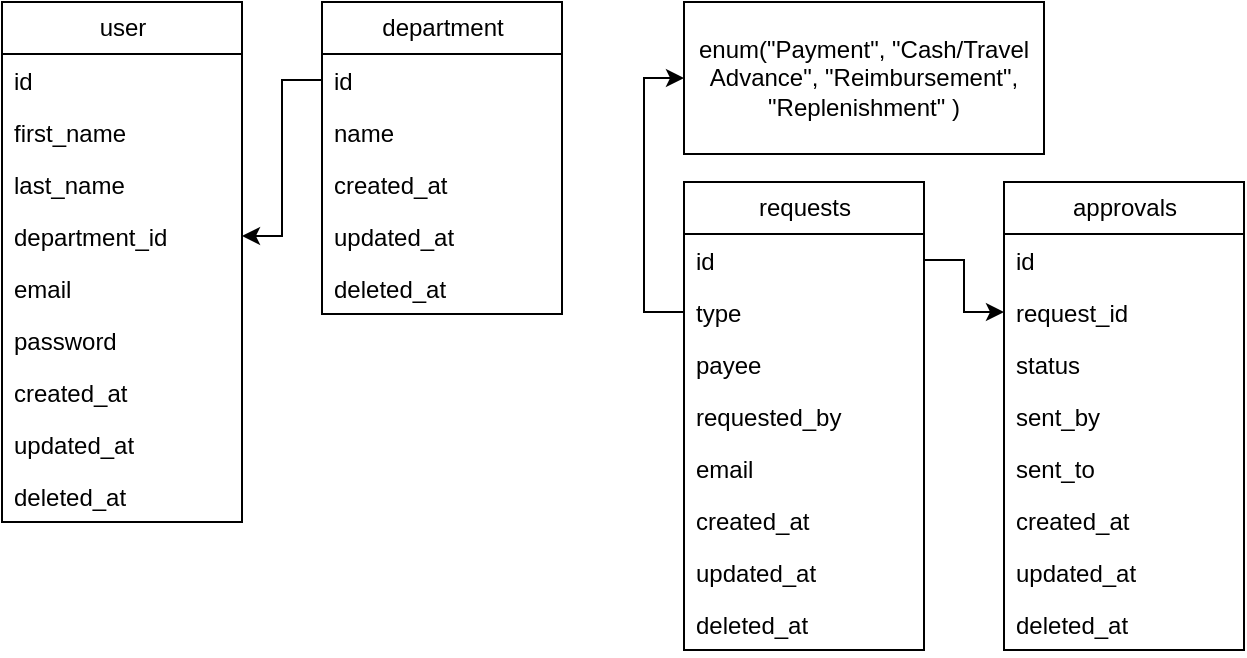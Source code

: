 <mxfile version="21.0.4" type="github">
  <diagram name="Page-1" id="MkE0OKLoat9QMKJLKLmv">
    <mxGraphModel dx="1434" dy="778" grid="1" gridSize="10" guides="1" tooltips="1" connect="1" arrows="1" fold="1" page="1" pageScale="1" pageWidth="850" pageHeight="1100" math="0" shadow="0">
      <root>
        <mxCell id="0" />
        <mxCell id="1" parent="0" />
        <mxCell id="rbNeEFg_7yYlsFBeiaQU-8" value="user" style="swimlane;fontStyle=0;childLayout=stackLayout;horizontal=1;startSize=26;fillColor=none;horizontalStack=0;resizeParent=1;resizeParentMax=0;resizeLast=0;collapsible=1;marginBottom=0;html=1;" parent="1" vertex="1">
          <mxGeometry x="40" y="40" width="120" height="260" as="geometry" />
        </mxCell>
        <mxCell id="rbNeEFg_7yYlsFBeiaQU-9" value="id" style="text;strokeColor=none;fillColor=none;align=left;verticalAlign=top;spacingLeft=4;spacingRight=4;overflow=hidden;rotatable=0;points=[[0,0.5],[1,0.5]];portConstraint=eastwest;whiteSpace=wrap;html=1;" parent="rbNeEFg_7yYlsFBeiaQU-8" vertex="1">
          <mxGeometry y="26" width="120" height="26" as="geometry" />
        </mxCell>
        <mxCell id="rbNeEFg_7yYlsFBeiaQU-10" value="first_name" style="text;strokeColor=none;fillColor=none;align=left;verticalAlign=top;spacingLeft=4;spacingRight=4;overflow=hidden;rotatable=0;points=[[0,0.5],[1,0.5]];portConstraint=eastwest;whiteSpace=wrap;html=1;" parent="rbNeEFg_7yYlsFBeiaQU-8" vertex="1">
          <mxGeometry y="52" width="120" height="26" as="geometry" />
        </mxCell>
        <mxCell id="rbNeEFg_7yYlsFBeiaQU-11" value="last_name" style="text;strokeColor=none;fillColor=none;align=left;verticalAlign=top;spacingLeft=4;spacingRight=4;overflow=hidden;rotatable=0;points=[[0,0.5],[1,0.5]];portConstraint=eastwest;whiteSpace=wrap;html=1;" parent="rbNeEFg_7yYlsFBeiaQU-8" vertex="1">
          <mxGeometry y="78" width="120" height="26" as="geometry" />
        </mxCell>
        <mxCell id="rbNeEFg_7yYlsFBeiaQU-16" value="department_id" style="text;strokeColor=none;fillColor=none;align=left;verticalAlign=top;spacingLeft=4;spacingRight=4;overflow=hidden;rotatable=0;points=[[0,0.5],[1,0.5]];portConstraint=eastwest;whiteSpace=wrap;html=1;" parent="rbNeEFg_7yYlsFBeiaQU-8" vertex="1">
          <mxGeometry y="104" width="120" height="26" as="geometry" />
        </mxCell>
        <mxCell id="C1feD_ZWRPQT3nlEyYq1-11" value="email" style="text;strokeColor=none;fillColor=none;align=left;verticalAlign=top;spacingLeft=4;spacingRight=4;overflow=hidden;rotatable=0;points=[[0,0.5],[1,0.5]];portConstraint=eastwest;whiteSpace=wrap;html=1;" vertex="1" parent="rbNeEFg_7yYlsFBeiaQU-8">
          <mxGeometry y="130" width="120" height="26" as="geometry" />
        </mxCell>
        <mxCell id="C1feD_ZWRPQT3nlEyYq1-12" value="password" style="text;strokeColor=none;fillColor=none;align=left;verticalAlign=top;spacingLeft=4;spacingRight=4;overflow=hidden;rotatable=0;points=[[0,0.5],[1,0.5]];portConstraint=eastwest;whiteSpace=wrap;html=1;" vertex="1" parent="rbNeEFg_7yYlsFBeiaQU-8">
          <mxGeometry y="156" width="120" height="26" as="geometry" />
        </mxCell>
        <mxCell id="rbNeEFg_7yYlsFBeiaQU-12" value="created_at" style="text;strokeColor=none;fillColor=none;align=left;verticalAlign=top;spacingLeft=4;spacingRight=4;overflow=hidden;rotatable=0;points=[[0,0.5],[1,0.5]];portConstraint=eastwest;whiteSpace=wrap;html=1;" parent="rbNeEFg_7yYlsFBeiaQU-8" vertex="1">
          <mxGeometry y="182" width="120" height="26" as="geometry" />
        </mxCell>
        <mxCell id="rbNeEFg_7yYlsFBeiaQU-13" value="updated_at" style="text;strokeColor=none;fillColor=none;align=left;verticalAlign=top;spacingLeft=4;spacingRight=4;overflow=hidden;rotatable=0;points=[[0,0.5],[1,0.5]];portConstraint=eastwest;whiteSpace=wrap;html=1;" parent="rbNeEFg_7yYlsFBeiaQU-8" vertex="1">
          <mxGeometry y="208" width="120" height="26" as="geometry" />
        </mxCell>
        <mxCell id="rbNeEFg_7yYlsFBeiaQU-14" value="deleted_at" style="text;strokeColor=none;fillColor=none;align=left;verticalAlign=top;spacingLeft=4;spacingRight=4;overflow=hidden;rotatable=0;points=[[0,0.5],[1,0.5]];portConstraint=eastwest;whiteSpace=wrap;html=1;" parent="rbNeEFg_7yYlsFBeiaQU-8" vertex="1">
          <mxGeometry y="234" width="120" height="26" as="geometry" />
        </mxCell>
        <mxCell id="C1feD_ZWRPQT3nlEyYq1-1" value="department" style="swimlane;fontStyle=0;childLayout=stackLayout;horizontal=1;startSize=26;fillColor=none;horizontalStack=0;resizeParent=1;resizeParentMax=0;resizeLast=0;collapsible=1;marginBottom=0;html=1;" vertex="1" parent="1">
          <mxGeometry x="200" y="40" width="120" height="156" as="geometry" />
        </mxCell>
        <mxCell id="C1feD_ZWRPQT3nlEyYq1-2" value="id" style="text;strokeColor=none;fillColor=none;align=left;verticalAlign=top;spacingLeft=4;spacingRight=4;overflow=hidden;rotatable=0;points=[[0,0.5],[1,0.5]];portConstraint=eastwest;whiteSpace=wrap;html=1;" vertex="1" parent="C1feD_ZWRPQT3nlEyYq1-1">
          <mxGeometry y="26" width="120" height="26" as="geometry" />
        </mxCell>
        <mxCell id="C1feD_ZWRPQT3nlEyYq1-3" value="name" style="text;strokeColor=none;fillColor=none;align=left;verticalAlign=top;spacingLeft=4;spacingRight=4;overflow=hidden;rotatable=0;points=[[0,0.5],[1,0.5]];portConstraint=eastwest;whiteSpace=wrap;html=1;" vertex="1" parent="C1feD_ZWRPQT3nlEyYq1-1">
          <mxGeometry y="52" width="120" height="26" as="geometry" />
        </mxCell>
        <mxCell id="C1feD_ZWRPQT3nlEyYq1-6" value="created_at" style="text;strokeColor=none;fillColor=none;align=left;verticalAlign=top;spacingLeft=4;spacingRight=4;overflow=hidden;rotatable=0;points=[[0,0.5],[1,0.5]];portConstraint=eastwest;whiteSpace=wrap;html=1;" vertex="1" parent="C1feD_ZWRPQT3nlEyYq1-1">
          <mxGeometry y="78" width="120" height="26" as="geometry" />
        </mxCell>
        <mxCell id="C1feD_ZWRPQT3nlEyYq1-7" value="updated_at" style="text;strokeColor=none;fillColor=none;align=left;verticalAlign=top;spacingLeft=4;spacingRight=4;overflow=hidden;rotatable=0;points=[[0,0.5],[1,0.5]];portConstraint=eastwest;whiteSpace=wrap;html=1;" vertex="1" parent="C1feD_ZWRPQT3nlEyYq1-1">
          <mxGeometry y="104" width="120" height="26" as="geometry" />
        </mxCell>
        <mxCell id="C1feD_ZWRPQT3nlEyYq1-8" value="deleted_at" style="text;strokeColor=none;fillColor=none;align=left;verticalAlign=top;spacingLeft=4;spacingRight=4;overflow=hidden;rotatable=0;points=[[0,0.5],[1,0.5]];portConstraint=eastwest;whiteSpace=wrap;html=1;" vertex="1" parent="C1feD_ZWRPQT3nlEyYq1-1">
          <mxGeometry y="130" width="120" height="26" as="geometry" />
        </mxCell>
        <mxCell id="C1feD_ZWRPQT3nlEyYq1-13" value="requests" style="swimlane;fontStyle=0;childLayout=stackLayout;horizontal=1;startSize=26;fillColor=none;horizontalStack=0;resizeParent=1;resizeParentMax=0;resizeLast=0;collapsible=1;marginBottom=0;html=1;" vertex="1" parent="1">
          <mxGeometry x="381" y="130" width="120" height="234" as="geometry" />
        </mxCell>
        <mxCell id="C1feD_ZWRPQT3nlEyYq1-14" value="id" style="text;strokeColor=none;fillColor=none;align=left;verticalAlign=top;spacingLeft=4;spacingRight=4;overflow=hidden;rotatable=0;points=[[0,0.5],[1,0.5]];portConstraint=eastwest;whiteSpace=wrap;html=1;" vertex="1" parent="C1feD_ZWRPQT3nlEyYq1-13">
          <mxGeometry y="26" width="120" height="26" as="geometry" />
        </mxCell>
        <mxCell id="C1feD_ZWRPQT3nlEyYq1-15" value="type" style="text;strokeColor=none;fillColor=none;align=left;verticalAlign=top;spacingLeft=4;spacingRight=4;overflow=hidden;rotatable=0;points=[[0,0.5],[1,0.5]];portConstraint=eastwest;whiteSpace=wrap;html=1;" vertex="1" parent="C1feD_ZWRPQT3nlEyYq1-13">
          <mxGeometry y="52" width="120" height="26" as="geometry" />
        </mxCell>
        <mxCell id="C1feD_ZWRPQT3nlEyYq1-19" value="payee" style="text;strokeColor=none;fillColor=none;align=left;verticalAlign=top;spacingLeft=4;spacingRight=4;overflow=hidden;rotatable=0;points=[[0,0.5],[1,0.5]];portConstraint=eastwest;whiteSpace=wrap;html=1;" vertex="1" parent="C1feD_ZWRPQT3nlEyYq1-13">
          <mxGeometry y="78" width="120" height="26" as="geometry" />
        </mxCell>
        <mxCell id="C1feD_ZWRPQT3nlEyYq1-20" value="requested_by" style="text;strokeColor=none;fillColor=none;align=left;verticalAlign=top;spacingLeft=4;spacingRight=4;overflow=hidden;rotatable=0;points=[[0,0.5],[1,0.5]];portConstraint=eastwest;whiteSpace=wrap;html=1;" vertex="1" parent="C1feD_ZWRPQT3nlEyYq1-13">
          <mxGeometry y="104" width="120" height="26" as="geometry" />
        </mxCell>
        <mxCell id="C1feD_ZWRPQT3nlEyYq1-21" value="email" style="text;strokeColor=none;fillColor=none;align=left;verticalAlign=top;spacingLeft=4;spacingRight=4;overflow=hidden;rotatable=0;points=[[0,0.5],[1,0.5]];portConstraint=eastwest;whiteSpace=wrap;html=1;" vertex="1" parent="C1feD_ZWRPQT3nlEyYq1-13">
          <mxGeometry y="130" width="120" height="26" as="geometry" />
        </mxCell>
        <mxCell id="C1feD_ZWRPQT3nlEyYq1-16" value="created_at" style="text;strokeColor=none;fillColor=none;align=left;verticalAlign=top;spacingLeft=4;spacingRight=4;overflow=hidden;rotatable=0;points=[[0,0.5],[1,0.5]];portConstraint=eastwest;whiteSpace=wrap;html=1;" vertex="1" parent="C1feD_ZWRPQT3nlEyYq1-13">
          <mxGeometry y="156" width="120" height="26" as="geometry" />
        </mxCell>
        <mxCell id="C1feD_ZWRPQT3nlEyYq1-17" value="updated_at" style="text;strokeColor=none;fillColor=none;align=left;verticalAlign=top;spacingLeft=4;spacingRight=4;overflow=hidden;rotatable=0;points=[[0,0.5],[1,0.5]];portConstraint=eastwest;whiteSpace=wrap;html=1;" vertex="1" parent="C1feD_ZWRPQT3nlEyYq1-13">
          <mxGeometry y="182" width="120" height="26" as="geometry" />
        </mxCell>
        <mxCell id="C1feD_ZWRPQT3nlEyYq1-18" value="deleted_at" style="text;strokeColor=none;fillColor=none;align=left;verticalAlign=top;spacingLeft=4;spacingRight=4;overflow=hidden;rotatable=0;points=[[0,0.5],[1,0.5]];portConstraint=eastwest;whiteSpace=wrap;html=1;" vertex="1" parent="C1feD_ZWRPQT3nlEyYq1-13">
          <mxGeometry y="208" width="120" height="26" as="geometry" />
        </mxCell>
        <mxCell id="C1feD_ZWRPQT3nlEyYq1-22" value="approvals" style="swimlane;fontStyle=0;childLayout=stackLayout;horizontal=1;startSize=26;fillColor=none;horizontalStack=0;resizeParent=1;resizeParentMax=0;resizeLast=0;collapsible=1;marginBottom=0;html=1;" vertex="1" parent="1">
          <mxGeometry x="541" y="130" width="120" height="234" as="geometry" />
        </mxCell>
        <mxCell id="C1feD_ZWRPQT3nlEyYq1-23" value="id" style="text;strokeColor=none;fillColor=none;align=left;verticalAlign=top;spacingLeft=4;spacingRight=4;overflow=hidden;rotatable=0;points=[[0,0.5],[1,0.5]];portConstraint=eastwest;whiteSpace=wrap;html=1;" vertex="1" parent="C1feD_ZWRPQT3nlEyYq1-22">
          <mxGeometry y="26" width="120" height="26" as="geometry" />
        </mxCell>
        <mxCell id="C1feD_ZWRPQT3nlEyYq1-24" value="request_id" style="text;strokeColor=none;fillColor=none;align=left;verticalAlign=top;spacingLeft=4;spacingRight=4;overflow=hidden;rotatable=0;points=[[0,0.5],[1,0.5]];portConstraint=eastwest;whiteSpace=wrap;html=1;" vertex="1" parent="C1feD_ZWRPQT3nlEyYq1-22">
          <mxGeometry y="52" width="120" height="26" as="geometry" />
        </mxCell>
        <mxCell id="C1feD_ZWRPQT3nlEyYq1-29" value="status" style="text;strokeColor=none;fillColor=none;align=left;verticalAlign=top;spacingLeft=4;spacingRight=4;overflow=hidden;rotatable=0;points=[[0,0.5],[1,0.5]];portConstraint=eastwest;whiteSpace=wrap;html=1;" vertex="1" parent="C1feD_ZWRPQT3nlEyYq1-22">
          <mxGeometry y="78" width="120" height="26" as="geometry" />
        </mxCell>
        <mxCell id="C1feD_ZWRPQT3nlEyYq1-30" value="sent_by" style="text;strokeColor=none;fillColor=none;align=left;verticalAlign=top;spacingLeft=4;spacingRight=4;overflow=hidden;rotatable=0;points=[[0,0.5],[1,0.5]];portConstraint=eastwest;whiteSpace=wrap;html=1;" vertex="1" parent="C1feD_ZWRPQT3nlEyYq1-22">
          <mxGeometry y="104" width="120" height="26" as="geometry" />
        </mxCell>
        <mxCell id="C1feD_ZWRPQT3nlEyYq1-31" value="sent_to" style="text;strokeColor=none;fillColor=none;align=left;verticalAlign=top;spacingLeft=4;spacingRight=4;overflow=hidden;rotatable=0;points=[[0,0.5],[1,0.5]];portConstraint=eastwest;whiteSpace=wrap;html=1;" vertex="1" parent="C1feD_ZWRPQT3nlEyYq1-22">
          <mxGeometry y="130" width="120" height="26" as="geometry" />
        </mxCell>
        <mxCell id="C1feD_ZWRPQT3nlEyYq1-25" value="created_at" style="text;strokeColor=none;fillColor=none;align=left;verticalAlign=top;spacingLeft=4;spacingRight=4;overflow=hidden;rotatable=0;points=[[0,0.5],[1,0.5]];portConstraint=eastwest;whiteSpace=wrap;html=1;" vertex="1" parent="C1feD_ZWRPQT3nlEyYq1-22">
          <mxGeometry y="156" width="120" height="26" as="geometry" />
        </mxCell>
        <mxCell id="C1feD_ZWRPQT3nlEyYq1-26" value="updated_at" style="text;strokeColor=none;fillColor=none;align=left;verticalAlign=top;spacingLeft=4;spacingRight=4;overflow=hidden;rotatable=0;points=[[0,0.5],[1,0.5]];portConstraint=eastwest;whiteSpace=wrap;html=1;" vertex="1" parent="C1feD_ZWRPQT3nlEyYq1-22">
          <mxGeometry y="182" width="120" height="26" as="geometry" />
        </mxCell>
        <mxCell id="C1feD_ZWRPQT3nlEyYq1-27" value="deleted_at" style="text;strokeColor=none;fillColor=none;align=left;verticalAlign=top;spacingLeft=4;spacingRight=4;overflow=hidden;rotatable=0;points=[[0,0.5],[1,0.5]];portConstraint=eastwest;whiteSpace=wrap;html=1;" vertex="1" parent="C1feD_ZWRPQT3nlEyYq1-22">
          <mxGeometry y="208" width="120" height="26" as="geometry" />
        </mxCell>
        <mxCell id="C1feD_ZWRPQT3nlEyYq1-32" style="edgeStyle=orthogonalEdgeStyle;rounded=0;orthogonalLoop=1;jettySize=auto;html=1;exitX=0;exitY=0.5;exitDx=0;exitDy=0;entryX=1;entryY=0.5;entryDx=0;entryDy=0;" edge="1" parent="1" source="C1feD_ZWRPQT3nlEyYq1-2" target="rbNeEFg_7yYlsFBeiaQU-16">
          <mxGeometry relative="1" as="geometry" />
        </mxCell>
        <mxCell id="C1feD_ZWRPQT3nlEyYq1-33" style="edgeStyle=orthogonalEdgeStyle;rounded=0;orthogonalLoop=1;jettySize=auto;html=1;exitX=1;exitY=0.5;exitDx=0;exitDy=0;entryX=0;entryY=0.5;entryDx=0;entryDy=0;" edge="1" parent="1" source="C1feD_ZWRPQT3nlEyYq1-14" target="C1feD_ZWRPQT3nlEyYq1-24">
          <mxGeometry relative="1" as="geometry" />
        </mxCell>
        <mxCell id="C1feD_ZWRPQT3nlEyYq1-35" value="enum(&quot;Payment&quot;, &quot;Cash/Travel Advance&quot;, &quot;Reimbursement&quot;, &quot;Replenishment&quot; )" style="rounded=0;whiteSpace=wrap;html=1;" vertex="1" parent="1">
          <mxGeometry x="381" y="40" width="180" height="76" as="geometry" />
        </mxCell>
        <mxCell id="C1feD_ZWRPQT3nlEyYq1-34" style="edgeStyle=orthogonalEdgeStyle;rounded=0;orthogonalLoop=1;jettySize=auto;html=1;exitX=0;exitY=0.5;exitDx=0;exitDy=0;entryX=0;entryY=0.5;entryDx=0;entryDy=0;" edge="1" parent="1" source="C1feD_ZWRPQT3nlEyYq1-15" target="C1feD_ZWRPQT3nlEyYq1-35">
          <mxGeometry relative="1" as="geometry">
            <mxPoint x="391" y="130" as="targetPoint" />
          </mxGeometry>
        </mxCell>
      </root>
    </mxGraphModel>
  </diagram>
</mxfile>
